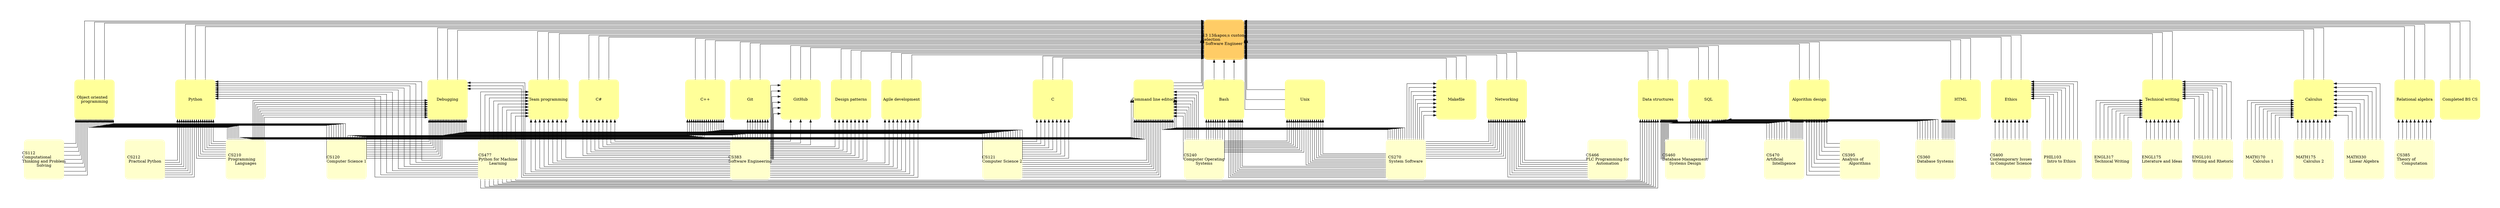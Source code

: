 digraph {
  graph [bgcolor="transparent" rankdir="BT" pad=1 compound="true" forcelabels="true" splines="ortho"]
  node [shape="square" style="rounded,filled" width=2 fixedsize="shape" fontname="Times-Roman"]
  edge [minlen=2]
  1 [id="13 13&apos;s custom\lselection\lSoftware Engineer" label="13 13&apos;s custom\lselection\lSoftware Engineer" labeljust="c" color="#FFCC66"]
  "C++" [color="#FFFF99"]
  "CS120\lComputer Science 1" [color="#FFFFCC"]
  "CS121\lComputer Science 2" [color="#FFFFCC"]
  "CS120\lComputer Science 1" [color="#FFFFCC"]
  "CS121\lComputer Science 2" [color="#FFFFCC"]
  "CS120\lComputer Science 1" [color="#FFFFCC"]
  "CS121\lComputer Science 2" [color="#FFFFCC"]
  "C" [color="#FFFF99"]
  "CS121\lComputer Science 2" [color="#FFFFCC"]
  "CS121\lComputer Science 2" [color="#FFFFCC"]
  "CS121\lComputer Science 2" [color="#FFFFCC"]
  "Python" [color="#FFFF99"]
  "CS210\lProgramming\lLanguages" [color="#FFFFCC"]
  "CS212\lPractical Python" [color="#FFFFCC"]
  "CS477\lPython for Machine\lLearning" [color="#FFFFCC"]
  "CS210\lProgramming\lLanguages" [color="#FFFFCC"]
  "CS212\lPractical Python" [color="#FFFFCC"]
  "CS477\lPython for Machine\lLearning" [color="#FFFFCC"]
  "CS210\lProgramming\lLanguages" [color="#FFFFCC"]
  "CS212\lPractical Python" [color="#FFFFCC"]
  "CS477\lPython for Machine\lLearning" [color="#FFFFCC"]
  "C#" [color="#FFFF99"]
  "CS383\lSoftware Engineering" [color="#FFFFCC"]
  "CS383\lSoftware Engineering" [color="#FFFFCC"]
  "CS383\lSoftware Engineering" [color="#FFFFCC"]
  "HTML" [color="#FFFF99"]
  "CS360\lDatabase Systems" [color="#FFFFCC"]
  "CS360\lDatabase Systems" [color="#FFFFCC"]
  "CS360\lDatabase Systems" [color="#FFFFCC"]
  "SQL" [color="#FFFF99"]
  "CS360\lDatabase Systems" [color="#FFFFCC"]
  "CS460\lDatabase Management\lSystems Design" [color="#FFFFCC"]
  "CS360\lDatabase Systems" [color="#FFFFCC"]
  "CS460\lDatabase Management\lSystems Design" [color="#FFFFCC"]
  "CS360\lDatabase Systems" [color="#FFFFCC"]
  "CS460\lDatabase Management\lSystems Design" [color="#FFFFCC"]
  "Bash" [color="#FFFF99"]
  "CS240\lComputer Operating\lSystems" [color="#FFFFCC"]
  "CS270\lSystem Software" [color="#FFFFCC"]
  "CS240\lComputer Operating\lSystems" [color="#FFFFCC"]
  "CS270\lSystem Software" [color="#FFFFCC"]
  "CS240\lComputer Operating\lSystems" [color="#FFFFCC"]
  "CS270\lSystem Software" [color="#FFFFCC"]
  "Unix" [color="#FFFF99"]
  "CS240\lComputer Operating\lSystems" [color="#FFFFCC"]
  "CS270\lSystem Software" [color="#FFFFCC"]
  "CS240\lComputer Operating\lSystems" [color="#FFFFCC"]
  "CS270\lSystem Software" [color="#FFFFCC"]
  "CS240\lComputer Operating\lSystems" [color="#FFFFCC"]
  "CS270\lSystem Software" [color="#FFFFCC"]
  "Ethics" [color="#FFFF99"]
  "CS400\lContemporary Issues\lin Computer Science" [color="#FFFFCC"]
  "PHIL103\lIntro to Ethics" [color="#FFFFCC"]
  "CS400\lContemporary Issues\lin Computer Science" [color="#FFFFCC"]
  "PHIL103\lIntro to Ethics" [color="#FFFFCC"]
  "CS400\lContemporary Issues\lin Computer Science" [color="#FFFFCC"]
  "PHIL103\lIntro to Ethics" [color="#FFFFCC"]
  "Technical writing" [color="#FFFF99"]
  "ENGL317\lTechnical Writing" [color="#FFFFCC"]
  "ENGL175\lLiterature and Ideas" [color="#FFFFCC"]
  "ENGL101\lWriting and Rhetoric" [color="#FFFFCC"]
  "ENGL317\lTechnical Writing" [color="#FFFFCC"]
  "ENGL175\lLiterature and Ideas" [color="#FFFFCC"]
  "ENGL101\lWriting and Rhetoric" [color="#FFFFCC"]
  "ENGL317\lTechnical Writing" [color="#FFFFCC"]
  "ENGL175\lLiterature and Ideas" [color="#FFFFCC"]
  "ENGL101\lWriting and Rhetoric" [color="#FFFFCC"]
  "Makefile" [color="#FFFF99"]
  "CS270\lSystem Software" [color="#FFFFCC"]
  "CS270\lSystem Software" [color="#FFFFCC"]
  "CS270\lSystem Software" [color="#FFFFCC"]
  "Git" [color="#FFFF99"]
  "CS383\lSoftware Engineering" [color="#FFFFCC"]
  "CS383\lSoftware Engineering" [color="#FFFFCC"]
  "CS383\lSoftware Engineering" [color="#FFFFCC"]
  "GitHub" [color="#FFFF99"]
  "CS383\lSoftware Engineering" [color="#FFFFCC"]
  "CS383\lSoftware Engineering" [color="#FFFFCC"]
  "CS383\lSoftware Engineering" [color="#FFFFCC"]
  "Command line editors" [color="#FFFF99"]
  "CS121\lComputer Science 2" [color="#FFFFCC"]
  "CS210\lProgramming\lLanguages" [color="#FFFFCC"]
  "CS240\lComputer Operating\lSystems" [color="#FFFFCC"]
  "CS270\lSystem Software" [color="#FFFFCC"]
  "CS121\lComputer Science 2" [color="#FFFFCC"]
  "CS210\lProgramming\lLanguages" [color="#FFFFCC"]
  "CS240\lComputer Operating\lSystems" [color="#FFFFCC"]
  "CS270\lSystem Software" [color="#FFFFCC"]
  "CS121\lComputer Science 2" [color="#FFFFCC"]
  "CS210\lProgramming\lLanguages" [color="#FFFFCC"]
  "CS240\lComputer Operating\lSystems" [color="#FFFFCC"]
  "CS270\lSystem Software" [color="#FFFFCC"]
  "Calculus" [color="#FFFF99"]
  "MATH170\lCalculus 1" [color="#FFFFCC"]
  "MATH175\lCalculus 2" [color="#FFFFCC"]
  "MATH330\lLinear Algebra" [color="#FFFFCC"]
  "MATH170\lCalculus 1" [color="#FFFFCC"]
  "MATH175\lCalculus 2" [color="#FFFFCC"]
  "MATH330\lLinear Algebra" [color="#FFFFCC"]
  "MATH170\lCalculus 1" [color="#FFFFCC"]
  "MATH175\lCalculus 2" [color="#FFFFCC"]
  "MATH330\lLinear Algebra" [color="#FFFFCC"]
  "Relational algebra" [color="#FFFF99"]
  "CS385\lTheory of\lComputation" [color="#FFFFCC"]
  "CS385\lTheory of\lComputation" [color="#FFFFCC"]
  "CS385\lTheory of\lComputation" [color="#FFFFCC"]
  "Design patterns" [color="#FFFF99"]
  "CS383\lSoftware Engineering" [color="#FFFFCC"]
  "CS383\lSoftware Engineering" [color="#FFFFCC"]
  "CS383\lSoftware Engineering" [color="#FFFFCC"]
  "Object oriented\lprogramming" [color="#FFFF99"]
  "CS210\lProgramming\lLanguages" [color="#FFFFCC"]
  "CS120\lComputer Science 1" [color="#FFFFCC"]
  "CS112\lComputational\lThinking and Problem\lSolving" [color="#FFFFCC"]
  "CS210\lProgramming\lLanguages" [color="#FFFFCC"]
  "CS120\lComputer Science 1" [color="#FFFFCC"]
  "CS112\lComputational\lThinking and Problem\lSolving" [color="#FFFFCC"]
  "CS210\lProgramming\lLanguages" [color="#FFFFCC"]
  "CS120\lComputer Science 1" [color="#FFFFCC"]
  "CS112\lComputational\lThinking and Problem\lSolving" [color="#FFFFCC"]
  "Networking" [color="#FFFF99"]
  "CS270\lSystem Software" [color="#FFFFCC"]
  "CS466\lPLC Programming for\lAutomation" [color="#FFFFCC"]
  "CS270\lSystem Software" [color="#FFFFCC"]
  "CS466\lPLC Programming for\lAutomation" [color="#FFFFCC"]
  "CS270\lSystem Software" [color="#FFFFCC"]
  "CS466\lPLC Programming for\lAutomation" [color="#FFFFCC"]
  "Debugging" [color="#FFFF99"]
  "CS210\lProgramming\lLanguages" [color="#FFFFCC"]
  "CS120\lComputer Science 1" [color="#FFFFCC"]
  "CS121\lComputer Science 2" [color="#FFFFCC"]
  "CS383\lSoftware Engineering" [color="#FFFFCC"]
  "CS210\lProgramming\lLanguages" [color="#FFFFCC"]
  "CS120\lComputer Science 1" [color="#FFFFCC"]
  "CS121\lComputer Science 2" [color="#FFFFCC"]
  "CS383\lSoftware Engineering" [color="#FFFFCC"]
  "CS210\lProgramming\lLanguages" [color="#FFFFCC"]
  "CS120\lComputer Science 1" [color="#FFFFCC"]
  "CS121\lComputer Science 2" [color="#FFFFCC"]
  "CS383\lSoftware Engineering" [color="#FFFFCC"]
  "Completed BS CS" [color="#FFFF99"]
  "Agile development" [color="#FFFF99"]
  "CS383\lSoftware Engineering" [color="#FFFFCC"]
  "CS383\lSoftware Engineering" [color="#FFFFCC"]
  "CS383\lSoftware Engineering" [color="#FFFFCC"]
  "Team programming" [color="#FFFF99"]
  "CS383\lSoftware Engineering" [color="#FFFFCC"]
  "CS477\lPython for Machine\lLearning" [color="#FFFFCC"]
  "CS383\lSoftware Engineering" [color="#FFFFCC"]
  "CS477\lPython for Machine\lLearning" [color="#FFFFCC"]
  "CS383\lSoftware Engineering" [color="#FFFFCC"]
  "CS477\lPython for Machine\lLearning" [color="#FFFFCC"]
  "Data structures" [color="#FFFF99"]
  "CS460\lDatabase Management\lSystems Design" [color="#FFFFCC"]
  "CS470\lArtificial\lIntelligence" [color="#FFFFCC"]
  "CS477\lPython for Machine\lLearning" [color="#FFFFCC"]
  "CS460\lDatabase Management\lSystems Design" [color="#FFFFCC"]
  "CS470\lArtificial\lIntelligence" [color="#FFFFCC"]
  "CS477\lPython for Machine\lLearning" [color="#FFFFCC"]
  "CS460\lDatabase Management\lSystems Design" [color="#FFFFCC"]
  "CS470\lArtificial\lIntelligence" [color="#FFFFCC"]
  "CS477\lPython for Machine\lLearning" [color="#FFFFCC"]
  "Algorithm design" [color="#FFFF99"]
  "CS470\lArtificial\lIntelligence" [color="#FFFFCC"]
  "CS395\lAnalysis of\lAlgorithms" [color="#FFFFCC"]
  "CS470\lArtificial\lIntelligence" [color="#FFFFCC"]
  "CS395\lAnalysis of\lAlgorithms" [color="#FFFFCC"]
  "CS470\lArtificial\lIntelligence" [color="#FFFFCC"]
  "CS395\lAnalysis of\lAlgorithms" [color="#FFFFCC"]
  "C++" [color="#FFFF99"]
  "CS120\lComputer Science 1" [color="#FFFFCC"]
  "CS121\lComputer Science 2" [color="#FFFFCC"]
  "CS120\lComputer Science 1" [color="#FFFFCC"]
  "CS121\lComputer Science 2" [color="#FFFFCC"]
  "CS120\lComputer Science 1" [color="#FFFFCC"]
  "CS121\lComputer Science 2" [color="#FFFFCC"]
  "C" [color="#FFFF99"]
  "CS121\lComputer Science 2" [color="#FFFFCC"]
  "CS121\lComputer Science 2" [color="#FFFFCC"]
  "CS121\lComputer Science 2" [color="#FFFFCC"]
  "Python" [color="#FFFF99"]
  "CS210\lProgramming\lLanguages" [color="#FFFFCC"]
  "CS212\lPractical Python" [color="#FFFFCC"]
  "CS477\lPython for Machine\lLearning" [color="#FFFFCC"]
  "CS210\lProgramming\lLanguages" [color="#FFFFCC"]
  "CS212\lPractical Python" [color="#FFFFCC"]
  "CS477\lPython for Machine\lLearning" [color="#FFFFCC"]
  "CS210\lProgramming\lLanguages" [color="#FFFFCC"]
  "CS212\lPractical Python" [color="#FFFFCC"]
  "CS477\lPython for Machine\lLearning" [color="#FFFFCC"]
  "C#" [color="#FFFF99"]
  "CS383\lSoftware Engineering" [color="#FFFFCC"]
  "CS383\lSoftware Engineering" [color="#FFFFCC"]
  "CS383\lSoftware Engineering" [color="#FFFFCC"]
  "HTML" [color="#FFFF99"]
  "CS360\lDatabase Systems" [color="#FFFFCC"]
  "CS360\lDatabase Systems" [color="#FFFFCC"]
  "CS360\lDatabase Systems" [color="#FFFFCC"]
  "SQL" [color="#FFFF99"]
  "CS360\lDatabase Systems" [color="#FFFFCC"]
  "CS460\lDatabase Management\lSystems Design" [color="#FFFFCC"]
  "CS360\lDatabase Systems" [color="#FFFFCC"]
  "CS460\lDatabase Management\lSystems Design" [color="#FFFFCC"]
  "CS360\lDatabase Systems" [color="#FFFFCC"]
  "CS460\lDatabase Management\lSystems Design" [color="#FFFFCC"]
  "Bash" [color="#FFFF99"]
  "CS240\lComputer Operating\lSystems" [color="#FFFFCC"]
  "CS270\lSystem Software" [color="#FFFFCC"]
  "CS240\lComputer Operating\lSystems" [color="#FFFFCC"]
  "CS270\lSystem Software" [color="#FFFFCC"]
  "CS240\lComputer Operating\lSystems" [color="#FFFFCC"]
  "CS270\lSystem Software" [color="#FFFFCC"]
  "Unix" [color="#FFFF99"]
  "CS240\lComputer Operating\lSystems" [color="#FFFFCC"]
  "CS270\lSystem Software" [color="#FFFFCC"]
  "CS240\lComputer Operating\lSystems" [color="#FFFFCC"]
  "CS270\lSystem Software" [color="#FFFFCC"]
  "CS240\lComputer Operating\lSystems" [color="#FFFFCC"]
  "CS270\lSystem Software" [color="#FFFFCC"]
  "Ethics" [color="#FFFF99"]
  "CS400\lContemporary Issues\lin Computer Science" [color="#FFFFCC"]
  "PHIL103\lIntro to Ethics" [color="#FFFFCC"]
  "CS400\lContemporary Issues\lin Computer Science" [color="#FFFFCC"]
  "PHIL103\lIntro to Ethics" [color="#FFFFCC"]
  "CS400\lContemporary Issues\lin Computer Science" [color="#FFFFCC"]
  "PHIL103\lIntro to Ethics" [color="#FFFFCC"]
  "Technical writing" [color="#FFFF99"]
  "ENGL317\lTechnical Writing" [color="#FFFFCC"]
  "ENGL175\lLiterature and Ideas" [color="#FFFFCC"]
  "ENGL101\lWriting and Rhetoric" [color="#FFFFCC"]
  "ENGL317\lTechnical Writing" [color="#FFFFCC"]
  "ENGL175\lLiterature and Ideas" [color="#FFFFCC"]
  "ENGL101\lWriting and Rhetoric" [color="#FFFFCC"]
  "ENGL317\lTechnical Writing" [color="#FFFFCC"]
  "ENGL175\lLiterature and Ideas" [color="#FFFFCC"]
  "ENGL101\lWriting and Rhetoric" [color="#FFFFCC"]
  "Makefile" [color="#FFFF99"]
  "CS270\lSystem Software" [color="#FFFFCC"]
  "CS270\lSystem Software" [color="#FFFFCC"]
  "CS270\lSystem Software" [color="#FFFFCC"]
  "Git" [color="#FFFF99"]
  "CS383\lSoftware Engineering" [color="#FFFFCC"]
  "CS383\lSoftware Engineering" [color="#FFFFCC"]
  "CS383\lSoftware Engineering" [color="#FFFFCC"]
  "GitHub" [color="#FFFF99"]
  "CS383\lSoftware Engineering" [color="#FFFFCC"]
  "CS383\lSoftware Engineering" [color="#FFFFCC"]
  "CS383\lSoftware Engineering" [color="#FFFFCC"]
  "Command line editors" [color="#FFFF99"]
  "CS121\lComputer Science 2" [color="#FFFFCC"]
  "CS210\lProgramming\lLanguages" [color="#FFFFCC"]
  "CS240\lComputer Operating\lSystems" [color="#FFFFCC"]
  "CS270\lSystem Software" [color="#FFFFCC"]
  "CS121\lComputer Science 2" [color="#FFFFCC"]
  "CS210\lProgramming\lLanguages" [color="#FFFFCC"]
  "CS240\lComputer Operating\lSystems" [color="#FFFFCC"]
  "CS270\lSystem Software" [color="#FFFFCC"]
  "CS121\lComputer Science 2" [color="#FFFFCC"]
  "CS210\lProgramming\lLanguages" [color="#FFFFCC"]
  "CS240\lComputer Operating\lSystems" [color="#FFFFCC"]
  "CS270\lSystem Software" [color="#FFFFCC"]
  "Calculus" [color="#FFFF99"]
  "MATH170\lCalculus 1" [color="#FFFFCC"]
  "MATH175\lCalculus 2" [color="#FFFFCC"]
  "MATH330\lLinear Algebra" [color="#FFFFCC"]
  "MATH170\lCalculus 1" [color="#FFFFCC"]
  "MATH175\lCalculus 2" [color="#FFFFCC"]
  "MATH330\lLinear Algebra" [color="#FFFFCC"]
  "MATH170\lCalculus 1" [color="#FFFFCC"]
  "MATH175\lCalculus 2" [color="#FFFFCC"]
  "MATH330\lLinear Algebra" [color="#FFFFCC"]
  "Relational algebra" [color="#FFFF99"]
  "CS385\lTheory of\lComputation" [color="#FFFFCC"]
  "CS385\lTheory of\lComputation" [color="#FFFFCC"]
  "CS385\lTheory of\lComputation" [color="#FFFFCC"]
  "Design patterns" [color="#FFFF99"]
  "CS383\lSoftware Engineering" [color="#FFFFCC"]
  "CS383\lSoftware Engineering" [color="#FFFFCC"]
  "CS383\lSoftware Engineering" [color="#FFFFCC"]
  "Object oriented\lprogramming" [color="#FFFF99"]
  "CS210\lProgramming\lLanguages" [color="#FFFFCC"]
  "CS120\lComputer Science 1" [color="#FFFFCC"]
  "CS112\lComputational\lThinking and Problem\lSolving" [color="#FFFFCC"]
  "CS210\lProgramming\lLanguages" [color="#FFFFCC"]
  "CS120\lComputer Science 1" [color="#FFFFCC"]
  "CS112\lComputational\lThinking and Problem\lSolving" [color="#FFFFCC"]
  "CS210\lProgramming\lLanguages" [color="#FFFFCC"]
  "CS120\lComputer Science 1" [color="#FFFFCC"]
  "CS112\lComputational\lThinking and Problem\lSolving" [color="#FFFFCC"]
  "Networking" [color="#FFFF99"]
  "CS270\lSystem Software" [color="#FFFFCC"]
  "CS466\lPLC Programming for\lAutomation" [color="#FFFFCC"]
  "CS270\lSystem Software" [color="#FFFFCC"]
  "CS466\lPLC Programming for\lAutomation" [color="#FFFFCC"]
  "CS270\lSystem Software" [color="#FFFFCC"]
  "CS466\lPLC Programming for\lAutomation" [color="#FFFFCC"]
  "Debugging" [color="#FFFF99"]
  "CS210\lProgramming\lLanguages" [color="#FFFFCC"]
  "CS120\lComputer Science 1" [color="#FFFFCC"]
  "CS121\lComputer Science 2" [color="#FFFFCC"]
  "CS383\lSoftware Engineering" [color="#FFFFCC"]
  "CS210\lProgramming\lLanguages" [color="#FFFFCC"]
  "CS120\lComputer Science 1" [color="#FFFFCC"]
  "CS121\lComputer Science 2" [color="#FFFFCC"]
  "CS383\lSoftware Engineering" [color="#FFFFCC"]
  "CS210\lProgramming\lLanguages" [color="#FFFFCC"]
  "CS120\lComputer Science 1" [color="#FFFFCC"]
  "CS121\lComputer Science 2" [color="#FFFFCC"]
  "CS383\lSoftware Engineering" [color="#FFFFCC"]
  "Completed BS CS" [color="#FFFF99"]
  "Agile development" [color="#FFFF99"]
  "CS383\lSoftware Engineering" [color="#FFFFCC"]
  "CS383\lSoftware Engineering" [color="#FFFFCC"]
  "CS383\lSoftware Engineering" [color="#FFFFCC"]
  "Team programming" [color="#FFFF99"]
  "CS383\lSoftware Engineering" [color="#FFFFCC"]
  "CS477\lPython for Machine\lLearning" [color="#FFFFCC"]
  "CS383\lSoftware Engineering" [color="#FFFFCC"]
  "CS477\lPython for Machine\lLearning" [color="#FFFFCC"]
  "CS383\lSoftware Engineering" [color="#FFFFCC"]
  "CS477\lPython for Machine\lLearning" [color="#FFFFCC"]
  "Data structures" [color="#FFFF99"]
  "CS460\lDatabase Management\lSystems Design" [color="#FFFFCC"]
  "CS470\lArtificial\lIntelligence" [color="#FFFFCC"]
  "CS477\lPython for Machine\lLearning" [color="#FFFFCC"]
  "CS460\lDatabase Management\lSystems Design" [color="#FFFFCC"]
  "CS470\lArtificial\lIntelligence" [color="#FFFFCC"]
  "CS477\lPython for Machine\lLearning" [color="#FFFFCC"]
  "CS460\lDatabase Management\lSystems Design" [color="#FFFFCC"]
  "CS470\lArtificial\lIntelligence" [color="#FFFFCC"]
  "CS477\lPython for Machine\lLearning" [color="#FFFFCC"]
  "Algorithm design" [color="#FFFF99"]
  "CS470\lArtificial\lIntelligence" [color="#FFFFCC"]
  "CS395\lAnalysis of\lAlgorithms" [color="#FFFFCC"]
  "CS470\lArtificial\lIntelligence" [color="#FFFFCC"]
  "CS395\lAnalysis of\lAlgorithms" [color="#FFFFCC"]
  "CS470\lArtificial\lIntelligence" [color="#FFFFCC"]
  "CS395\lAnalysis of\lAlgorithms" [color="#FFFFCC"]
  "C++" [color="#FFFF99"]
  "CS120\lComputer Science 1" [color="#FFFFCC"]
  "CS121\lComputer Science 2" [color="#FFFFCC"]
  "CS120\lComputer Science 1" [color="#FFFFCC"]
  "CS121\lComputer Science 2" [color="#FFFFCC"]
  "CS120\lComputer Science 1" [color="#FFFFCC"]
  "CS121\lComputer Science 2" [color="#FFFFCC"]
  "C" [color="#FFFF99"]
  "CS121\lComputer Science 2" [color="#FFFFCC"]
  "CS121\lComputer Science 2" [color="#FFFFCC"]
  "CS121\lComputer Science 2" [color="#FFFFCC"]
  "Python" [color="#FFFF99"]
  "CS210\lProgramming\lLanguages" [color="#FFFFCC"]
  "CS212\lPractical Python" [color="#FFFFCC"]
  "CS477\lPython for Machine\lLearning" [color="#FFFFCC"]
  "CS210\lProgramming\lLanguages" [color="#FFFFCC"]
  "CS212\lPractical Python" [color="#FFFFCC"]
  "CS477\lPython for Machine\lLearning" [color="#FFFFCC"]
  "CS210\lProgramming\lLanguages" [color="#FFFFCC"]
  "CS212\lPractical Python" [color="#FFFFCC"]
  "CS477\lPython for Machine\lLearning" [color="#FFFFCC"]
  "C#" [color="#FFFF99"]
  "CS383\lSoftware Engineering" [color="#FFFFCC"]
  "CS383\lSoftware Engineering" [color="#FFFFCC"]
  "CS383\lSoftware Engineering" [color="#FFFFCC"]
  "HTML" [color="#FFFF99"]
  "CS360\lDatabase Systems" [color="#FFFFCC"]
  "CS360\lDatabase Systems" [color="#FFFFCC"]
  "CS360\lDatabase Systems" [color="#FFFFCC"]
  "SQL" [color="#FFFF99"]
  "CS360\lDatabase Systems" [color="#FFFFCC"]
  "CS460\lDatabase Management\lSystems Design" [color="#FFFFCC"]
  "CS360\lDatabase Systems" [color="#FFFFCC"]
  "CS460\lDatabase Management\lSystems Design" [color="#FFFFCC"]
  "CS360\lDatabase Systems" [color="#FFFFCC"]
  "CS460\lDatabase Management\lSystems Design" [color="#FFFFCC"]
  "Bash" [color="#FFFF99"]
  "CS240\lComputer Operating\lSystems" [color="#FFFFCC"]
  "CS270\lSystem Software" [color="#FFFFCC"]
  "CS240\lComputer Operating\lSystems" [color="#FFFFCC"]
  "CS270\lSystem Software" [color="#FFFFCC"]
  "CS240\lComputer Operating\lSystems" [color="#FFFFCC"]
  "CS270\lSystem Software" [color="#FFFFCC"]
  "Unix" [color="#FFFF99"]
  "CS240\lComputer Operating\lSystems" [color="#FFFFCC"]
  "CS270\lSystem Software" [color="#FFFFCC"]
  "CS240\lComputer Operating\lSystems" [color="#FFFFCC"]
  "CS270\lSystem Software" [color="#FFFFCC"]
  "CS240\lComputer Operating\lSystems" [color="#FFFFCC"]
  "CS270\lSystem Software" [color="#FFFFCC"]
  "Ethics" [color="#FFFF99"]
  "CS400\lContemporary Issues\lin Computer Science" [color="#FFFFCC"]
  "PHIL103\lIntro to Ethics" [color="#FFFFCC"]
  "CS400\lContemporary Issues\lin Computer Science" [color="#FFFFCC"]
  "PHIL103\lIntro to Ethics" [color="#FFFFCC"]
  "CS400\lContemporary Issues\lin Computer Science" [color="#FFFFCC"]
  "PHIL103\lIntro to Ethics" [color="#FFFFCC"]
  "Technical writing" [color="#FFFF99"]
  "ENGL317\lTechnical Writing" [color="#FFFFCC"]
  "ENGL175\lLiterature and Ideas" [color="#FFFFCC"]
  "ENGL101\lWriting and Rhetoric" [color="#FFFFCC"]
  "ENGL317\lTechnical Writing" [color="#FFFFCC"]
  "ENGL175\lLiterature and Ideas" [color="#FFFFCC"]
  "ENGL101\lWriting and Rhetoric" [color="#FFFFCC"]
  "ENGL317\lTechnical Writing" [color="#FFFFCC"]
  "ENGL175\lLiterature and Ideas" [color="#FFFFCC"]
  "ENGL101\lWriting and Rhetoric" [color="#FFFFCC"]
  "Makefile" [color="#FFFF99"]
  "CS270\lSystem Software" [color="#FFFFCC"]
  "CS270\lSystem Software" [color="#FFFFCC"]
  "CS270\lSystem Software" [color="#FFFFCC"]
  "Git" [color="#FFFF99"]
  "CS383\lSoftware Engineering" [color="#FFFFCC"]
  "CS383\lSoftware Engineering" [color="#FFFFCC"]
  "CS383\lSoftware Engineering" [color="#FFFFCC"]
  "GitHub" [color="#FFFF99"]
  "CS383\lSoftware Engineering" [color="#FFFFCC"]
  "CS383\lSoftware Engineering" [color="#FFFFCC"]
  "CS383\lSoftware Engineering" [color="#FFFFCC"]
  "Command line editors" [color="#FFFF99"]
  "CS121\lComputer Science 2" [color="#FFFFCC"]
  "CS210\lProgramming\lLanguages" [color="#FFFFCC"]
  "CS240\lComputer Operating\lSystems" [color="#FFFFCC"]
  "CS270\lSystem Software" [color="#FFFFCC"]
  "CS121\lComputer Science 2" [color="#FFFFCC"]
  "CS210\lProgramming\lLanguages" [color="#FFFFCC"]
  "CS240\lComputer Operating\lSystems" [color="#FFFFCC"]
  "CS270\lSystem Software" [color="#FFFFCC"]
  "CS121\lComputer Science 2" [color="#FFFFCC"]
  "CS210\lProgramming\lLanguages" [color="#FFFFCC"]
  "CS240\lComputer Operating\lSystems" [color="#FFFFCC"]
  "CS270\lSystem Software" [color="#FFFFCC"]
  "Calculus" [color="#FFFF99"]
  "MATH170\lCalculus 1" [color="#FFFFCC"]
  "MATH175\lCalculus 2" [color="#FFFFCC"]
  "MATH330\lLinear Algebra" [color="#FFFFCC"]
  "MATH170\lCalculus 1" [color="#FFFFCC"]
  "MATH175\lCalculus 2" [color="#FFFFCC"]
  "MATH330\lLinear Algebra" [color="#FFFFCC"]
  "MATH170\lCalculus 1" [color="#FFFFCC"]
  "MATH175\lCalculus 2" [color="#FFFFCC"]
  "MATH330\lLinear Algebra" [color="#FFFFCC"]
  "Relational algebra" [color="#FFFF99"]
  "CS385\lTheory of\lComputation" [color="#FFFFCC"]
  "CS385\lTheory of\lComputation" [color="#FFFFCC"]
  "CS385\lTheory of\lComputation" [color="#FFFFCC"]
  "Design patterns" [color="#FFFF99"]
  "CS383\lSoftware Engineering" [color="#FFFFCC"]
  "CS383\lSoftware Engineering" [color="#FFFFCC"]
  "CS383\lSoftware Engineering" [color="#FFFFCC"]
  "Object oriented\lprogramming" [color="#FFFF99"]
  "CS210\lProgramming\lLanguages" [color="#FFFFCC"]
  "CS120\lComputer Science 1" [color="#FFFFCC"]
  "CS112\lComputational\lThinking and Problem\lSolving" [color="#FFFFCC"]
  "CS210\lProgramming\lLanguages" [color="#FFFFCC"]
  "CS120\lComputer Science 1" [color="#FFFFCC"]
  "CS112\lComputational\lThinking and Problem\lSolving" [color="#FFFFCC"]
  "CS210\lProgramming\lLanguages" [color="#FFFFCC"]
  "CS120\lComputer Science 1" [color="#FFFFCC"]
  "CS112\lComputational\lThinking and Problem\lSolving" [color="#FFFFCC"]
  "Networking" [color="#FFFF99"]
  "CS270\lSystem Software" [color="#FFFFCC"]
  "CS466\lPLC Programming for\lAutomation" [color="#FFFFCC"]
  "CS270\lSystem Software" [color="#FFFFCC"]
  "CS466\lPLC Programming for\lAutomation" [color="#FFFFCC"]
  "CS270\lSystem Software" [color="#FFFFCC"]
  "CS466\lPLC Programming for\lAutomation" [color="#FFFFCC"]
  "Debugging" [color="#FFFF99"]
  "CS210\lProgramming\lLanguages" [color="#FFFFCC"]
  "CS120\lComputer Science 1" [color="#FFFFCC"]
  "CS121\lComputer Science 2" [color="#FFFFCC"]
  "CS383\lSoftware Engineering" [color="#FFFFCC"]
  "CS210\lProgramming\lLanguages" [color="#FFFFCC"]
  "CS120\lComputer Science 1" [color="#FFFFCC"]
  "CS121\lComputer Science 2" [color="#FFFFCC"]
  "CS383\lSoftware Engineering" [color="#FFFFCC"]
  "CS210\lProgramming\lLanguages" [color="#FFFFCC"]
  "CS120\lComputer Science 1" [color="#FFFFCC"]
  "CS121\lComputer Science 2" [color="#FFFFCC"]
  "CS383\lSoftware Engineering" [color="#FFFFCC"]
  "Completed BS CS" [color="#FFFF99"]
  "Agile development" [color="#FFFF99"]
  "CS383\lSoftware Engineering" [color="#FFFFCC"]
  "CS383\lSoftware Engineering" [color="#FFFFCC"]
  "CS383\lSoftware Engineering" [color="#FFFFCC"]
  "Team programming" [color="#FFFF99"]
  "CS383\lSoftware Engineering" [color="#FFFFCC"]
  "CS477\lPython for Machine\lLearning" [color="#FFFFCC"]
  "CS383\lSoftware Engineering" [color="#FFFFCC"]
  "CS477\lPython for Machine\lLearning" [color="#FFFFCC"]
  "CS383\lSoftware Engineering" [color="#FFFFCC"]
  "CS477\lPython for Machine\lLearning" [color="#FFFFCC"]
  "Data structures" [color="#FFFF99"]
  "CS460\lDatabase Management\lSystems Design" [color="#FFFFCC"]
  "CS470\lArtificial\lIntelligence" [color="#FFFFCC"]
  "CS477\lPython for Machine\lLearning" [color="#FFFFCC"]
  "CS460\lDatabase Management\lSystems Design" [color="#FFFFCC"]
  "CS470\lArtificial\lIntelligence" [color="#FFFFCC"]
  "CS477\lPython for Machine\lLearning" [color="#FFFFCC"]
  "CS460\lDatabase Management\lSystems Design" [color="#FFFFCC"]
  "CS470\lArtificial\lIntelligence" [color="#FFFFCC"]
  "CS477\lPython for Machine\lLearning" [color="#FFFFCC"]
  "Algorithm design" [color="#FFFF99"]
  "CS470\lArtificial\lIntelligence" [color="#FFFFCC"]
  "CS395\lAnalysis of\lAlgorithms" [color="#FFFFCC"]
  "CS470\lArtificial\lIntelligence" [color="#FFFFCC"]
  "CS395\lAnalysis of\lAlgorithms" [color="#FFFFCC"]
  "CS470\lArtificial\lIntelligence" [color="#FFFFCC"]
  "CS395\lAnalysis of\lAlgorithms" [color="#FFFFCC"]
  "C++" -> 1
  "CS120\lComputer Science 1" -> "C++"
  "CS121\lComputer Science 2" -> "C++"
  "CS120\lComputer Science 1" -> "C++"
  "CS121\lComputer Science 2" -> "C++"
  "CS120\lComputer Science 1" -> "C++"
  "CS121\lComputer Science 2" -> "C++"
  "C" -> 1
  "CS121\lComputer Science 2" -> "C"
  "CS121\lComputer Science 2" -> "C"
  "CS121\lComputer Science 2" -> "C"
  "Python" -> 1
  "CS210\lProgramming\lLanguages" -> "Python"
  "CS212\lPractical Python" -> "Python"
  "CS477\lPython for Machine\lLearning" -> "Python"
  "CS210\lProgramming\lLanguages" -> "Python"
  "CS212\lPractical Python" -> "Python"
  "CS477\lPython for Machine\lLearning" -> "Python"
  "CS210\lProgramming\lLanguages" -> "Python"
  "CS212\lPractical Python" -> "Python"
  "CS477\lPython for Machine\lLearning" -> "Python"
  "C#" -> 1
  "CS383\lSoftware Engineering" -> "C#"
  "CS383\lSoftware Engineering" -> "C#"
  "CS383\lSoftware Engineering" -> "C#"
  "HTML" -> 1
  "CS360\lDatabase Systems" -> "HTML"
  "CS360\lDatabase Systems" -> "HTML"
  "CS360\lDatabase Systems" -> "HTML"
  "SQL" -> 1
  "CS360\lDatabase Systems" -> "SQL"
  "CS460\lDatabase Management\lSystems Design" -> "SQL"
  "CS360\lDatabase Systems" -> "SQL"
  "CS460\lDatabase Management\lSystems Design" -> "SQL"
  "CS360\lDatabase Systems" -> "SQL"
  "CS460\lDatabase Management\lSystems Design" -> "SQL"
  "Bash" -> 1
  "CS240\lComputer Operating\lSystems" -> "Bash"
  "CS270\lSystem Software" -> "Bash"
  "CS240\lComputer Operating\lSystems" -> "Bash"
  "CS270\lSystem Software" -> "Bash"
  "CS240\lComputer Operating\lSystems" -> "Bash"
  "CS270\lSystem Software" -> "Bash"
  "Unix" -> 1
  "CS240\lComputer Operating\lSystems" -> "Unix"
  "CS270\lSystem Software" -> "Unix"
  "CS240\lComputer Operating\lSystems" -> "Unix"
  "CS270\lSystem Software" -> "Unix"
  "CS240\lComputer Operating\lSystems" -> "Unix"
  "CS270\lSystem Software" -> "Unix"
  "Ethics" -> 1
  "CS400\lContemporary Issues\lin Computer Science" -> "Ethics"
  "PHIL103\lIntro to Ethics" -> "Ethics"
  "CS400\lContemporary Issues\lin Computer Science" -> "Ethics"
  "PHIL103\lIntro to Ethics" -> "Ethics"
  "CS400\lContemporary Issues\lin Computer Science" -> "Ethics"
  "PHIL103\lIntro to Ethics" -> "Ethics"
  "Technical writing" -> 1
  "ENGL317\lTechnical Writing" -> "Technical writing"
  "ENGL175\lLiterature and Ideas" -> "Technical writing"
  "ENGL101\lWriting and Rhetoric" -> "Technical writing"
  "ENGL317\lTechnical Writing" -> "Technical writing"
  "ENGL175\lLiterature and Ideas" -> "Technical writing"
  "ENGL101\lWriting and Rhetoric" -> "Technical writing"
  "ENGL317\lTechnical Writing" -> "Technical writing"
  "ENGL175\lLiterature and Ideas" -> "Technical writing"
  "ENGL101\lWriting and Rhetoric" -> "Technical writing"
  "Makefile" -> 1
  "CS270\lSystem Software" -> "Makefile"
  "CS270\lSystem Software" -> "Makefile"
  "CS270\lSystem Software" -> "Makefile"
  "Git" -> 1
  "CS383\lSoftware Engineering" -> "Git"
  "CS383\lSoftware Engineering" -> "Git"
  "CS383\lSoftware Engineering" -> "Git"
  "GitHub" -> 1
  "CS383\lSoftware Engineering" -> "GitHub"
  "CS383\lSoftware Engineering" -> "GitHub"
  "CS383\lSoftware Engineering" -> "GitHub"
  "Command line editors" -> 1
  "CS121\lComputer Science 2" -> "Command line editors"
  "CS210\lProgramming\lLanguages" -> "Command line editors"
  "CS240\lComputer Operating\lSystems" -> "Command line editors"
  "CS270\lSystem Software" -> "Command line editors"
  "CS121\lComputer Science 2" -> "Command line editors"
  "CS210\lProgramming\lLanguages" -> "Command line editors"
  "CS240\lComputer Operating\lSystems" -> "Command line editors"
  "CS270\lSystem Software" -> "Command line editors"
  "CS121\lComputer Science 2" -> "Command line editors"
  "CS210\lProgramming\lLanguages" -> "Command line editors"
  "CS240\lComputer Operating\lSystems" -> "Command line editors"
  "CS270\lSystem Software" -> "Command line editors"
  "Calculus" -> 1
  "MATH170\lCalculus 1" -> "Calculus"
  "MATH175\lCalculus 2" -> "Calculus"
  "MATH330\lLinear Algebra" -> "Calculus"
  "MATH170\lCalculus 1" -> "Calculus"
  "MATH175\lCalculus 2" -> "Calculus"
  "MATH330\lLinear Algebra" -> "Calculus"
  "MATH170\lCalculus 1" -> "Calculus"
  "MATH175\lCalculus 2" -> "Calculus"
  "MATH330\lLinear Algebra" -> "Calculus"
  "Relational algebra" -> 1
  "CS385\lTheory of\lComputation" -> "Relational algebra"
  "CS385\lTheory of\lComputation" -> "Relational algebra"
  "CS385\lTheory of\lComputation" -> "Relational algebra"
  "Design patterns" -> 1
  "CS383\lSoftware Engineering" -> "Design patterns"
  "CS383\lSoftware Engineering" -> "Design patterns"
  "CS383\lSoftware Engineering" -> "Design patterns"
  "Object oriented\lprogramming" -> 1
  "CS210\lProgramming\lLanguages" -> "Object oriented\lprogramming"
  "CS120\lComputer Science 1" -> "Object oriented\lprogramming"
  "CS112\lComputational\lThinking and Problem\lSolving" -> "Object oriented\lprogramming"
  "CS210\lProgramming\lLanguages" -> "Object oriented\lprogramming"
  "CS120\lComputer Science 1" -> "Object oriented\lprogramming"
  "CS112\lComputational\lThinking and Problem\lSolving" -> "Object oriented\lprogramming"
  "CS210\lProgramming\lLanguages" -> "Object oriented\lprogramming"
  "CS120\lComputer Science 1" -> "Object oriented\lprogramming"
  "CS112\lComputational\lThinking and Problem\lSolving" -> "Object oriented\lprogramming"
  "Networking" -> 1
  "CS270\lSystem Software" -> "Networking"
  "CS466\lPLC Programming for\lAutomation" -> "Networking"
  "CS270\lSystem Software" -> "Networking"
  "CS466\lPLC Programming for\lAutomation" -> "Networking"
  "CS270\lSystem Software" -> "Networking"
  "CS466\lPLC Programming for\lAutomation" -> "Networking"
  "Debugging" -> 1
  "CS210\lProgramming\lLanguages" -> "Debugging"
  "CS120\lComputer Science 1" -> "Debugging"
  "CS121\lComputer Science 2" -> "Debugging"
  "CS383\lSoftware Engineering" -> "Debugging"
  "CS210\lProgramming\lLanguages" -> "Debugging"
  "CS120\lComputer Science 1" -> "Debugging"
  "CS121\lComputer Science 2" -> "Debugging"
  "CS383\lSoftware Engineering" -> "Debugging"
  "CS210\lProgramming\lLanguages" -> "Debugging"
  "CS120\lComputer Science 1" -> "Debugging"
  "CS121\lComputer Science 2" -> "Debugging"
  "CS383\lSoftware Engineering" -> "Debugging"
  "Completed BS CS" -> 1
  "Agile development" -> 1
  "CS383\lSoftware Engineering" -> "Agile development"
  "CS383\lSoftware Engineering" -> "Agile development"
  "CS383\lSoftware Engineering" -> "Agile development"
  "Team programming" -> 1
  "CS383\lSoftware Engineering" -> "Team programming"
  "CS477\lPython for Machine\lLearning" -> "Team programming"
  "CS383\lSoftware Engineering" -> "Team programming"
  "CS477\lPython for Machine\lLearning" -> "Team programming"
  "CS383\lSoftware Engineering" -> "Team programming"
  "CS477\lPython for Machine\lLearning" -> "Team programming"
  "Data structures" -> 1
  "CS460\lDatabase Management\lSystems Design" -> "Data structures"
  "CS470\lArtificial\lIntelligence" -> "Data structures"
  "CS477\lPython for Machine\lLearning" -> "Data structures"
  "CS460\lDatabase Management\lSystems Design" -> "Data structures"
  "CS470\lArtificial\lIntelligence" -> "Data structures"
  "CS477\lPython for Machine\lLearning" -> "Data structures"
  "CS460\lDatabase Management\lSystems Design" -> "Data structures"
  "CS470\lArtificial\lIntelligence" -> "Data structures"
  "CS477\lPython for Machine\lLearning" -> "Data structures"
  "Algorithm design" -> 1
  "CS470\lArtificial\lIntelligence" -> "Algorithm design"
  "CS395\lAnalysis of\lAlgorithms" -> "Algorithm design"
  "CS470\lArtificial\lIntelligence" -> "Algorithm design"
  "CS395\lAnalysis of\lAlgorithms" -> "Algorithm design"
  "CS470\lArtificial\lIntelligence" -> "Algorithm design"
  "CS395\lAnalysis of\lAlgorithms" -> "Algorithm design"
  "C++" -> 1
  "CS120\lComputer Science 1" -> "C++"
  "CS121\lComputer Science 2" -> "C++"
  "CS120\lComputer Science 1" -> "C++"
  "CS121\lComputer Science 2" -> "C++"
  "CS120\lComputer Science 1" -> "C++"
  "CS121\lComputer Science 2" -> "C++"
  "C" -> 1
  "CS121\lComputer Science 2" -> "C"
  "CS121\lComputer Science 2" -> "C"
  "CS121\lComputer Science 2" -> "C"
  "Python" -> 1
  "CS210\lProgramming\lLanguages" -> "Python"
  "CS212\lPractical Python" -> "Python"
  "CS477\lPython for Machine\lLearning" -> "Python"
  "CS210\lProgramming\lLanguages" -> "Python"
  "CS212\lPractical Python" -> "Python"
  "CS477\lPython for Machine\lLearning" -> "Python"
  "CS210\lProgramming\lLanguages" -> "Python"
  "CS212\lPractical Python" -> "Python"
  "CS477\lPython for Machine\lLearning" -> "Python"
  "C#" -> 1
  "CS383\lSoftware Engineering" -> "C#"
  "CS383\lSoftware Engineering" -> "C#"
  "CS383\lSoftware Engineering" -> "C#"
  "HTML" -> 1
  "CS360\lDatabase Systems" -> "HTML"
  "CS360\lDatabase Systems" -> "HTML"
  "CS360\lDatabase Systems" -> "HTML"
  "SQL" -> 1
  "CS360\lDatabase Systems" -> "SQL"
  "CS460\lDatabase Management\lSystems Design" -> "SQL"
  "CS360\lDatabase Systems" -> "SQL"
  "CS460\lDatabase Management\lSystems Design" -> "SQL"
  "CS360\lDatabase Systems" -> "SQL"
  "CS460\lDatabase Management\lSystems Design" -> "SQL"
  "Bash" -> 1
  "CS240\lComputer Operating\lSystems" -> "Bash"
  "CS270\lSystem Software" -> "Bash"
  "CS240\lComputer Operating\lSystems" -> "Bash"
  "CS270\lSystem Software" -> "Bash"
  "CS240\lComputer Operating\lSystems" -> "Bash"
  "CS270\lSystem Software" -> "Bash"
  "Unix" -> 1
  "CS240\lComputer Operating\lSystems" -> "Unix"
  "CS270\lSystem Software" -> "Unix"
  "CS240\lComputer Operating\lSystems" -> "Unix"
  "CS270\lSystem Software" -> "Unix"
  "CS240\lComputer Operating\lSystems" -> "Unix"
  "CS270\lSystem Software" -> "Unix"
  "Ethics" -> 1
  "CS400\lContemporary Issues\lin Computer Science" -> "Ethics"
  "PHIL103\lIntro to Ethics" -> "Ethics"
  "CS400\lContemporary Issues\lin Computer Science" -> "Ethics"
  "PHIL103\lIntro to Ethics" -> "Ethics"
  "CS400\lContemporary Issues\lin Computer Science" -> "Ethics"
  "PHIL103\lIntro to Ethics" -> "Ethics"
  "Technical writing" -> 1
  "ENGL317\lTechnical Writing" -> "Technical writing"
  "ENGL175\lLiterature and Ideas" -> "Technical writing"
  "ENGL101\lWriting and Rhetoric" -> "Technical writing"
  "ENGL317\lTechnical Writing" -> "Technical writing"
  "ENGL175\lLiterature and Ideas" -> "Technical writing"
  "ENGL101\lWriting and Rhetoric" -> "Technical writing"
  "ENGL317\lTechnical Writing" -> "Technical writing"
  "ENGL175\lLiterature and Ideas" -> "Technical writing"
  "ENGL101\lWriting and Rhetoric" -> "Technical writing"
  "Makefile" -> 1
  "CS270\lSystem Software" -> "Makefile"
  "CS270\lSystem Software" -> "Makefile"
  "CS270\lSystem Software" -> "Makefile"
  "Git" -> 1
  "CS383\lSoftware Engineering" -> "Git"
  "CS383\lSoftware Engineering" -> "Git"
  "CS383\lSoftware Engineering" -> "Git"
  "GitHub" -> 1
  "CS383\lSoftware Engineering" -> "GitHub"
  "CS383\lSoftware Engineering" -> "GitHub"
  "CS383\lSoftware Engineering" -> "GitHub"
  "Command line editors" -> 1
  "CS121\lComputer Science 2" -> "Command line editors"
  "CS210\lProgramming\lLanguages" -> "Command line editors"
  "CS240\lComputer Operating\lSystems" -> "Command line editors"
  "CS270\lSystem Software" -> "Command line editors"
  "CS121\lComputer Science 2" -> "Command line editors"
  "CS210\lProgramming\lLanguages" -> "Command line editors"
  "CS240\lComputer Operating\lSystems" -> "Command line editors"
  "CS270\lSystem Software" -> "Command line editors"
  "CS121\lComputer Science 2" -> "Command line editors"
  "CS210\lProgramming\lLanguages" -> "Command line editors"
  "CS240\lComputer Operating\lSystems" -> "Command line editors"
  "CS270\lSystem Software" -> "Command line editors"
  "Calculus" -> 1
  "MATH170\lCalculus 1" -> "Calculus"
  "MATH175\lCalculus 2" -> "Calculus"
  "MATH330\lLinear Algebra" -> "Calculus"
  "MATH170\lCalculus 1" -> "Calculus"
  "MATH175\lCalculus 2" -> "Calculus"
  "MATH330\lLinear Algebra" -> "Calculus"
  "MATH170\lCalculus 1" -> "Calculus"
  "MATH175\lCalculus 2" -> "Calculus"
  "MATH330\lLinear Algebra" -> "Calculus"
  "Relational algebra" -> 1
  "CS385\lTheory of\lComputation" -> "Relational algebra"
  "CS385\lTheory of\lComputation" -> "Relational algebra"
  "CS385\lTheory of\lComputation" -> "Relational algebra"
  "Design patterns" -> 1
  "CS383\lSoftware Engineering" -> "Design patterns"
  "CS383\lSoftware Engineering" -> "Design patterns"
  "CS383\lSoftware Engineering" -> "Design patterns"
  "Object oriented\lprogramming" -> 1
  "CS210\lProgramming\lLanguages" -> "Object oriented\lprogramming"
  "CS120\lComputer Science 1" -> "Object oriented\lprogramming"
  "CS112\lComputational\lThinking and Problem\lSolving" -> "Object oriented\lprogramming"
  "CS210\lProgramming\lLanguages" -> "Object oriented\lprogramming"
  "CS120\lComputer Science 1" -> "Object oriented\lprogramming"
  "CS112\lComputational\lThinking and Problem\lSolving" -> "Object oriented\lprogramming"
  "CS210\lProgramming\lLanguages" -> "Object oriented\lprogramming"
  "CS120\lComputer Science 1" -> "Object oriented\lprogramming"
  "CS112\lComputational\lThinking and Problem\lSolving" -> "Object oriented\lprogramming"
  "Networking" -> 1
  "CS270\lSystem Software" -> "Networking"
  "CS466\lPLC Programming for\lAutomation" -> "Networking"
  "CS270\lSystem Software" -> "Networking"
  "CS466\lPLC Programming for\lAutomation" -> "Networking"
  "CS270\lSystem Software" -> "Networking"
  "CS466\lPLC Programming for\lAutomation" -> "Networking"
  "Debugging" -> 1
  "CS210\lProgramming\lLanguages" -> "Debugging"
  "CS120\lComputer Science 1" -> "Debugging"
  "CS121\lComputer Science 2" -> "Debugging"
  "CS383\lSoftware Engineering" -> "Debugging"
  "CS210\lProgramming\lLanguages" -> "Debugging"
  "CS120\lComputer Science 1" -> "Debugging"
  "CS121\lComputer Science 2" -> "Debugging"
  "CS383\lSoftware Engineering" -> "Debugging"
  "CS210\lProgramming\lLanguages" -> "Debugging"
  "CS120\lComputer Science 1" -> "Debugging"
  "CS121\lComputer Science 2" -> "Debugging"
  "CS383\lSoftware Engineering" -> "Debugging"
  "Completed BS CS" -> 1
  "Agile development" -> 1
  "CS383\lSoftware Engineering" -> "Agile development"
  "CS383\lSoftware Engineering" -> "Agile development"
  "CS383\lSoftware Engineering" -> "Agile development"
  "Team programming" -> 1
  "CS383\lSoftware Engineering" -> "Team programming"
  "CS477\lPython for Machine\lLearning" -> "Team programming"
  "CS383\lSoftware Engineering" -> "Team programming"
  "CS477\lPython for Machine\lLearning" -> "Team programming"
  "CS383\lSoftware Engineering" -> "Team programming"
  "CS477\lPython for Machine\lLearning" -> "Team programming"
  "Data structures" -> 1
  "CS460\lDatabase Management\lSystems Design" -> "Data structures"
  "CS470\lArtificial\lIntelligence" -> "Data structures"
  "CS477\lPython for Machine\lLearning" -> "Data structures"
  "CS460\lDatabase Management\lSystems Design" -> "Data structures"
  "CS470\lArtificial\lIntelligence" -> "Data structures"
  "CS477\lPython for Machine\lLearning" -> "Data structures"
  "CS460\lDatabase Management\lSystems Design" -> "Data structures"
  "CS470\lArtificial\lIntelligence" -> "Data structures"
  "CS477\lPython for Machine\lLearning" -> "Data structures"
  "Algorithm design" -> 1
  "CS470\lArtificial\lIntelligence" -> "Algorithm design"
  "CS395\lAnalysis of\lAlgorithms" -> "Algorithm design"
  "CS470\lArtificial\lIntelligence" -> "Algorithm design"
  "CS395\lAnalysis of\lAlgorithms" -> "Algorithm design"
  "CS470\lArtificial\lIntelligence" -> "Algorithm design"
  "CS395\lAnalysis of\lAlgorithms" -> "Algorithm design"
  "C++" -> 1
  "CS120\lComputer Science 1" -> "C++"
  "CS121\lComputer Science 2" -> "C++"
  "CS120\lComputer Science 1" -> "C++"
  "CS121\lComputer Science 2" -> "C++"
  "CS120\lComputer Science 1" -> "C++"
  "CS121\lComputer Science 2" -> "C++"
  "C" -> 1
  "CS121\lComputer Science 2" -> "C"
  "CS121\lComputer Science 2" -> "C"
  "CS121\lComputer Science 2" -> "C"
  "Python" -> 1
  "CS210\lProgramming\lLanguages" -> "Python"
  "CS212\lPractical Python" -> "Python"
  "CS477\lPython for Machine\lLearning" -> "Python"
  "CS210\lProgramming\lLanguages" -> "Python"
  "CS212\lPractical Python" -> "Python"
  "CS477\lPython for Machine\lLearning" -> "Python"
  "CS210\lProgramming\lLanguages" -> "Python"
  "CS212\lPractical Python" -> "Python"
  "CS477\lPython for Machine\lLearning" -> "Python"
  "C#" -> 1
  "CS383\lSoftware Engineering" -> "C#"
  "CS383\lSoftware Engineering" -> "C#"
  "CS383\lSoftware Engineering" -> "C#"
  "HTML" -> 1
  "CS360\lDatabase Systems" -> "HTML"
  "CS360\lDatabase Systems" -> "HTML"
  "CS360\lDatabase Systems" -> "HTML"
  "SQL" -> 1
  "CS360\lDatabase Systems" -> "SQL"
  "CS460\lDatabase Management\lSystems Design" -> "SQL"
  "CS360\lDatabase Systems" -> "SQL"
  "CS460\lDatabase Management\lSystems Design" -> "SQL"
  "CS360\lDatabase Systems" -> "SQL"
  "CS460\lDatabase Management\lSystems Design" -> "SQL"
  "Bash" -> 1
  "CS240\lComputer Operating\lSystems" -> "Bash"
  "CS270\lSystem Software" -> "Bash"
  "CS240\lComputer Operating\lSystems" -> "Bash"
  "CS270\lSystem Software" -> "Bash"
  "CS240\lComputer Operating\lSystems" -> "Bash"
  "CS270\lSystem Software" -> "Bash"
  "Unix" -> 1
  "CS240\lComputer Operating\lSystems" -> "Unix"
  "CS270\lSystem Software" -> "Unix"
  "CS240\lComputer Operating\lSystems" -> "Unix"
  "CS270\lSystem Software" -> "Unix"
  "CS240\lComputer Operating\lSystems" -> "Unix"
  "CS270\lSystem Software" -> "Unix"
  "Ethics" -> 1
  "CS400\lContemporary Issues\lin Computer Science" -> "Ethics"
  "PHIL103\lIntro to Ethics" -> "Ethics"
  "CS400\lContemporary Issues\lin Computer Science" -> "Ethics"
  "PHIL103\lIntro to Ethics" -> "Ethics"
  "CS400\lContemporary Issues\lin Computer Science" -> "Ethics"
  "PHIL103\lIntro to Ethics" -> "Ethics"
  "Technical writing" -> 1
  "ENGL317\lTechnical Writing" -> "Technical writing"
  "ENGL175\lLiterature and Ideas" -> "Technical writing"
  "ENGL101\lWriting and Rhetoric" -> "Technical writing"
  "ENGL317\lTechnical Writing" -> "Technical writing"
  "ENGL175\lLiterature and Ideas" -> "Technical writing"
  "ENGL101\lWriting and Rhetoric" -> "Technical writing"
  "ENGL317\lTechnical Writing" -> "Technical writing"
  "ENGL175\lLiterature and Ideas" -> "Technical writing"
  "ENGL101\lWriting and Rhetoric" -> "Technical writing"
  "Makefile" -> 1
  "CS270\lSystem Software" -> "Makefile"
  "CS270\lSystem Software" -> "Makefile"
  "CS270\lSystem Software" -> "Makefile"
  "Git" -> 1
  "CS383\lSoftware Engineering" -> "Git"
  "CS383\lSoftware Engineering" -> "Git"
  "CS383\lSoftware Engineering" -> "Git"
  "GitHub" -> 1
  "CS383\lSoftware Engineering" -> "GitHub"
  "CS383\lSoftware Engineering" -> "GitHub"
  "CS383\lSoftware Engineering" -> "GitHub"
  "Command line editors" -> 1
  "CS121\lComputer Science 2" -> "Command line editors"
  "CS210\lProgramming\lLanguages" -> "Command line editors"
  "CS240\lComputer Operating\lSystems" -> "Command line editors"
  "CS270\lSystem Software" -> "Command line editors"
  "CS121\lComputer Science 2" -> "Command line editors"
  "CS210\lProgramming\lLanguages" -> "Command line editors"
  "CS240\lComputer Operating\lSystems" -> "Command line editors"
  "CS270\lSystem Software" -> "Command line editors"
  "CS121\lComputer Science 2" -> "Command line editors"
  "CS210\lProgramming\lLanguages" -> "Command line editors"
  "CS240\lComputer Operating\lSystems" -> "Command line editors"
  "CS270\lSystem Software" -> "Command line editors"
  "Calculus" -> 1
  "MATH170\lCalculus 1" -> "Calculus"
  "MATH175\lCalculus 2" -> "Calculus"
  "MATH330\lLinear Algebra" -> "Calculus"
  "MATH170\lCalculus 1" -> "Calculus"
  "MATH175\lCalculus 2" -> "Calculus"
  "MATH330\lLinear Algebra" -> "Calculus"
  "MATH170\lCalculus 1" -> "Calculus"
  "MATH175\lCalculus 2" -> "Calculus"
  "MATH330\lLinear Algebra" -> "Calculus"
  "Relational algebra" -> 1
  "CS385\lTheory of\lComputation" -> "Relational algebra"
  "CS385\lTheory of\lComputation" -> "Relational algebra"
  "CS385\lTheory of\lComputation" -> "Relational algebra"
  "Design patterns" -> 1
  "CS383\lSoftware Engineering" -> "Design patterns"
  "CS383\lSoftware Engineering" -> "Design patterns"
  "CS383\lSoftware Engineering" -> "Design patterns"
  "Object oriented\lprogramming" -> 1
  "CS210\lProgramming\lLanguages" -> "Object oriented\lprogramming"
  "CS120\lComputer Science 1" -> "Object oriented\lprogramming"
  "CS112\lComputational\lThinking and Problem\lSolving" -> "Object oriented\lprogramming"
  "CS210\lProgramming\lLanguages" -> "Object oriented\lprogramming"
  "CS120\lComputer Science 1" -> "Object oriented\lprogramming"
  "CS112\lComputational\lThinking and Problem\lSolving" -> "Object oriented\lprogramming"
  "CS210\lProgramming\lLanguages" -> "Object oriented\lprogramming"
  "CS120\lComputer Science 1" -> "Object oriented\lprogramming"
  "CS112\lComputational\lThinking and Problem\lSolving" -> "Object oriented\lprogramming"
  "Networking" -> 1
  "CS270\lSystem Software" -> "Networking"
  "CS466\lPLC Programming for\lAutomation" -> "Networking"
  "CS270\lSystem Software" -> "Networking"
  "CS466\lPLC Programming for\lAutomation" -> "Networking"
  "CS270\lSystem Software" -> "Networking"
  "CS466\lPLC Programming for\lAutomation" -> "Networking"
  "Debugging" -> 1
  "CS210\lProgramming\lLanguages" -> "Debugging"
  "CS120\lComputer Science 1" -> "Debugging"
  "CS121\lComputer Science 2" -> "Debugging"
  "CS383\lSoftware Engineering" -> "Debugging"
  "CS210\lProgramming\lLanguages" -> "Debugging"
  "CS120\lComputer Science 1" -> "Debugging"
  "CS121\lComputer Science 2" -> "Debugging"
  "CS383\lSoftware Engineering" -> "Debugging"
  "CS210\lProgramming\lLanguages" -> "Debugging"
  "CS120\lComputer Science 1" -> "Debugging"
  "CS121\lComputer Science 2" -> "Debugging"
  "CS383\lSoftware Engineering" -> "Debugging"
  "Completed BS CS" -> 1
  "Agile development" -> 1
  "CS383\lSoftware Engineering" -> "Agile development"
  "CS383\lSoftware Engineering" -> "Agile development"
  "CS383\lSoftware Engineering" -> "Agile development"
  "Team programming" -> 1
  "CS383\lSoftware Engineering" -> "Team programming"
  "CS477\lPython for Machine\lLearning" -> "Team programming"
  "CS383\lSoftware Engineering" -> "Team programming"
  "CS477\lPython for Machine\lLearning" -> "Team programming"
  "CS383\lSoftware Engineering" -> "Team programming"
  "CS477\lPython for Machine\lLearning" -> "Team programming"
  "Data structures" -> 1
  "CS460\lDatabase Management\lSystems Design" -> "Data structures"
  "CS470\lArtificial\lIntelligence" -> "Data structures"
  "CS477\lPython for Machine\lLearning" -> "Data structures"
  "CS460\lDatabase Management\lSystems Design" -> "Data structures"
  "CS470\lArtificial\lIntelligence" -> "Data structures"
  "CS477\lPython for Machine\lLearning" -> "Data structures"
  "CS460\lDatabase Management\lSystems Design" -> "Data structures"
  "CS470\lArtificial\lIntelligence" -> "Data structures"
  "CS477\lPython for Machine\lLearning" -> "Data structures"
  "Algorithm design" -> 1
  "CS470\lArtificial\lIntelligence" -> "Algorithm design"
  "CS395\lAnalysis of\lAlgorithms" -> "Algorithm design"
  "CS470\lArtificial\lIntelligence" -> "Algorithm design"
  "CS395\lAnalysis of\lAlgorithms" -> "Algorithm design"
  "CS470\lArtificial\lIntelligence" -> "Algorithm design"
  "CS395\lAnalysis of\lAlgorithms" -> "Algorithm design"
}
